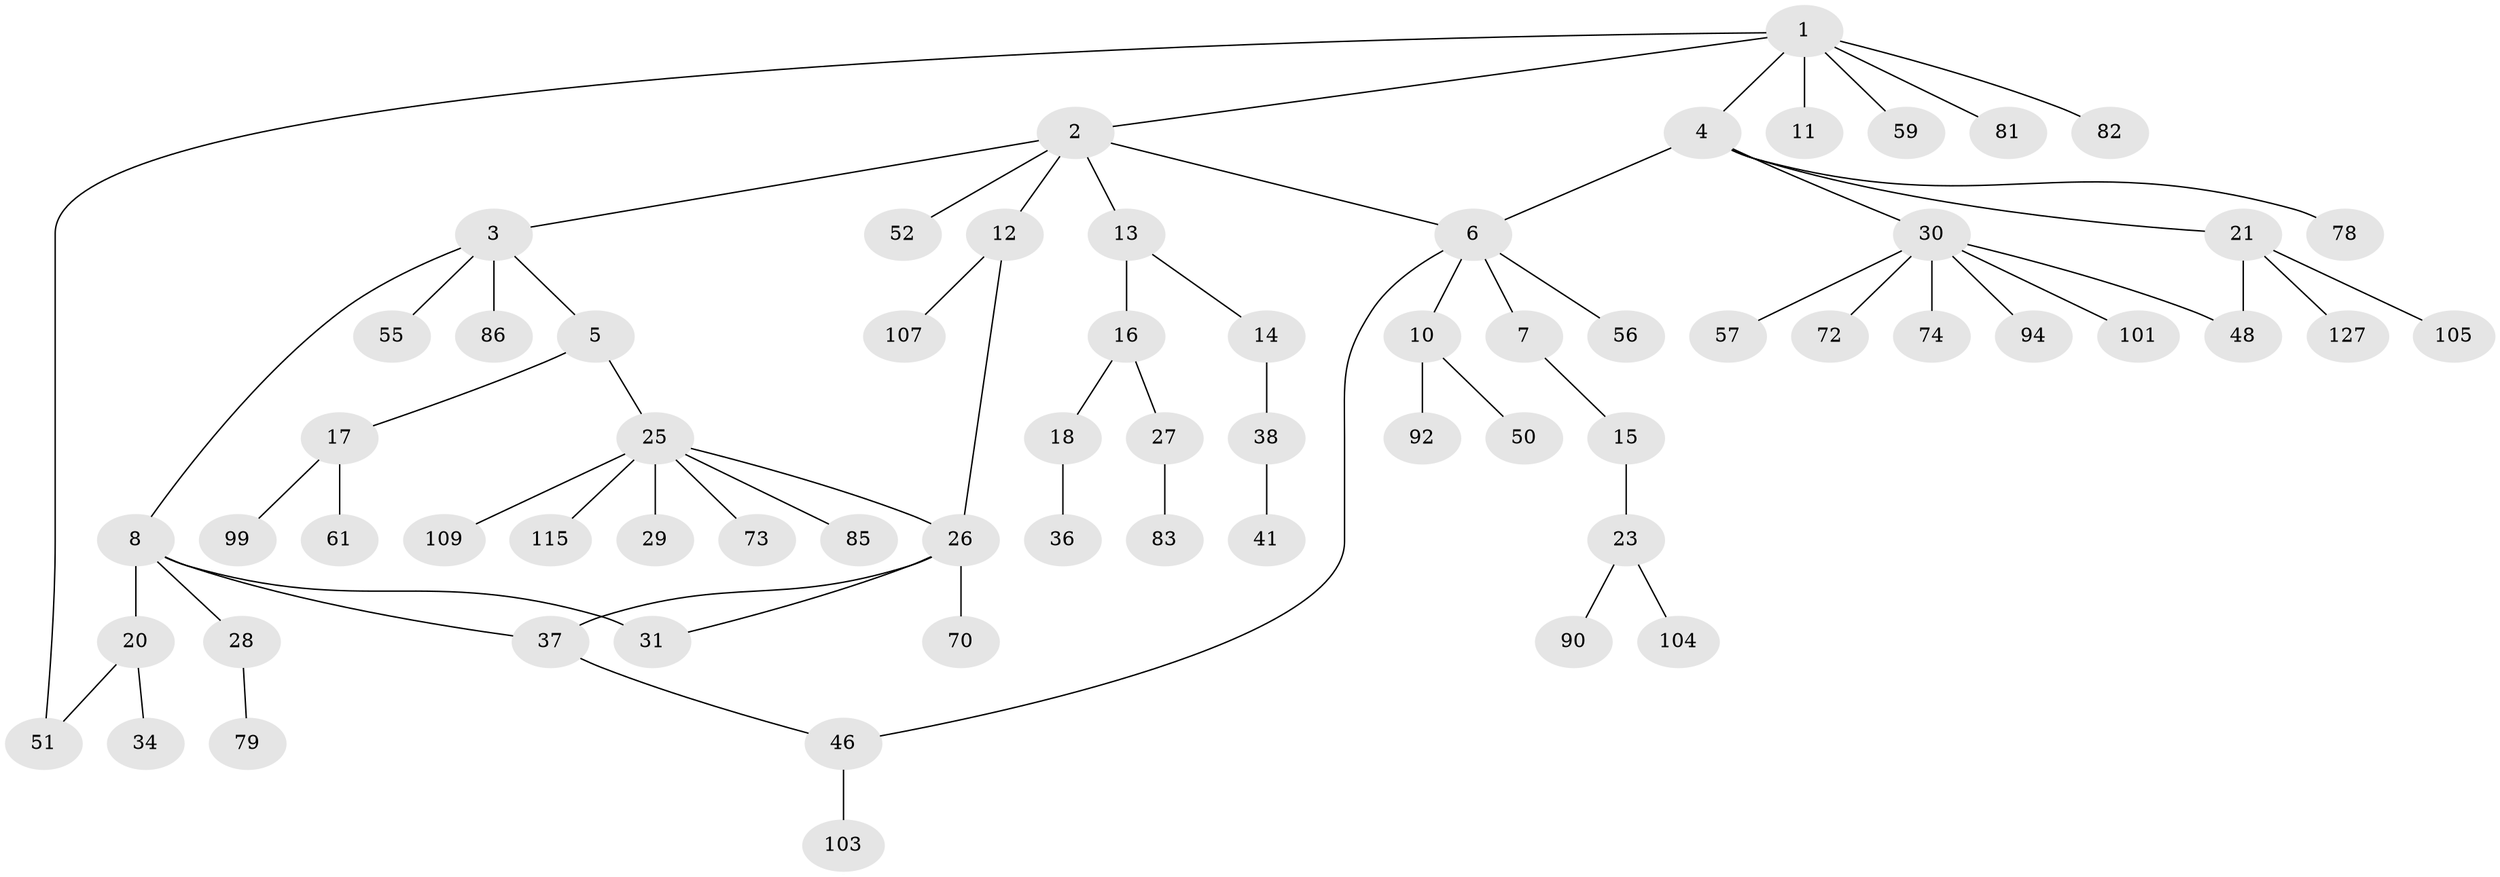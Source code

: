 // original degree distribution, {6: 0.022900763358778626, 7: 0.022900763358778626, 5: 0.015267175572519083, 4: 0.061068702290076333, 3: 0.16793893129770993, 2: 0.22137404580152673, 1: 0.48091603053435117, 8: 0.007633587786259542}
// Generated by graph-tools (version 1.1) at 2025/13/03/09/25 04:13:16]
// undirected, 65 vertices, 71 edges
graph export_dot {
graph [start="1"]
  node [color=gray90,style=filled];
  1 [super="+40"];
  2 [super="+75"];
  3;
  4 [super="+9"];
  5;
  6 [super="+63"];
  7;
  8 [super="+19"];
  10;
  11;
  12;
  13 [super="+84"];
  14;
  15 [super="+24"];
  16 [super="+64+22+49"];
  17;
  18;
  20 [super="+130+47+33"];
  21 [super="+71"];
  23 [super="+80"];
  25 [super="+65"];
  26 [super="+112+129+122+96+43"];
  27 [super="+39+113+60"];
  28 [super="+77"];
  29 [super="+58+45"];
  30 [super="+44+32"];
  31 [super="+35+66"];
  34;
  36;
  37 [super="+76+69+67"];
  38 [super="+124"];
  41;
  46;
  48;
  50;
  51 [super="+102"];
  52 [super="+68"];
  55;
  56 [super="+93+89"];
  57;
  59 [super="+91+62"];
  61 [super="+110"];
  70 [super="+88"];
  72;
  73;
  74;
  78;
  79 [super="+87"];
  81 [super="+98"];
  82;
  83 [super="+128"];
  85;
  86;
  90;
  92;
  94 [super="+97"];
  99;
  101;
  103;
  104;
  105;
  107 [super="+114"];
  109;
  115 [super="+131"];
  127;
  1 -- 2;
  1 -- 4;
  1 -- 11;
  1 -- 81;
  1 -- 82;
  1 -- 51;
  1 -- 59;
  2 -- 3;
  2 -- 6;
  2 -- 12;
  2 -- 13;
  2 -- 52;
  3 -- 5;
  3 -- 8;
  3 -- 55;
  3 -- 86;
  4 -- 21;
  4 -- 30;
  4 -- 78;
  4 -- 6;
  5 -- 17;
  5 -- 25;
  6 -- 7;
  6 -- 10;
  6 -- 46;
  6 -- 56;
  7 -- 15;
  8 -- 31 [weight=2];
  8 -- 20;
  8 -- 28;
  8 -- 37;
  10 -- 50;
  10 -- 92;
  12 -- 107;
  12 -- 26;
  13 -- 14;
  13 -- 16;
  14 -- 38;
  15 -- 23;
  16 -- 18;
  16 -- 27;
  17 -- 61;
  17 -- 99;
  18 -- 36;
  20 -- 51;
  20 -- 34;
  21 -- 48;
  21 -- 105;
  21 -- 127;
  23 -- 104;
  23 -- 90;
  25 -- 26;
  25 -- 29;
  25 -- 73;
  25 -- 85;
  25 -- 109;
  25 -- 115;
  26 -- 37;
  26 -- 31;
  26 -- 70;
  27 -- 83;
  28 -- 79;
  30 -- 57;
  30 -- 72;
  30 -- 74;
  30 -- 48;
  30 -- 94;
  30 -- 101;
  37 -- 46;
  38 -- 41;
  46 -- 103;
}
